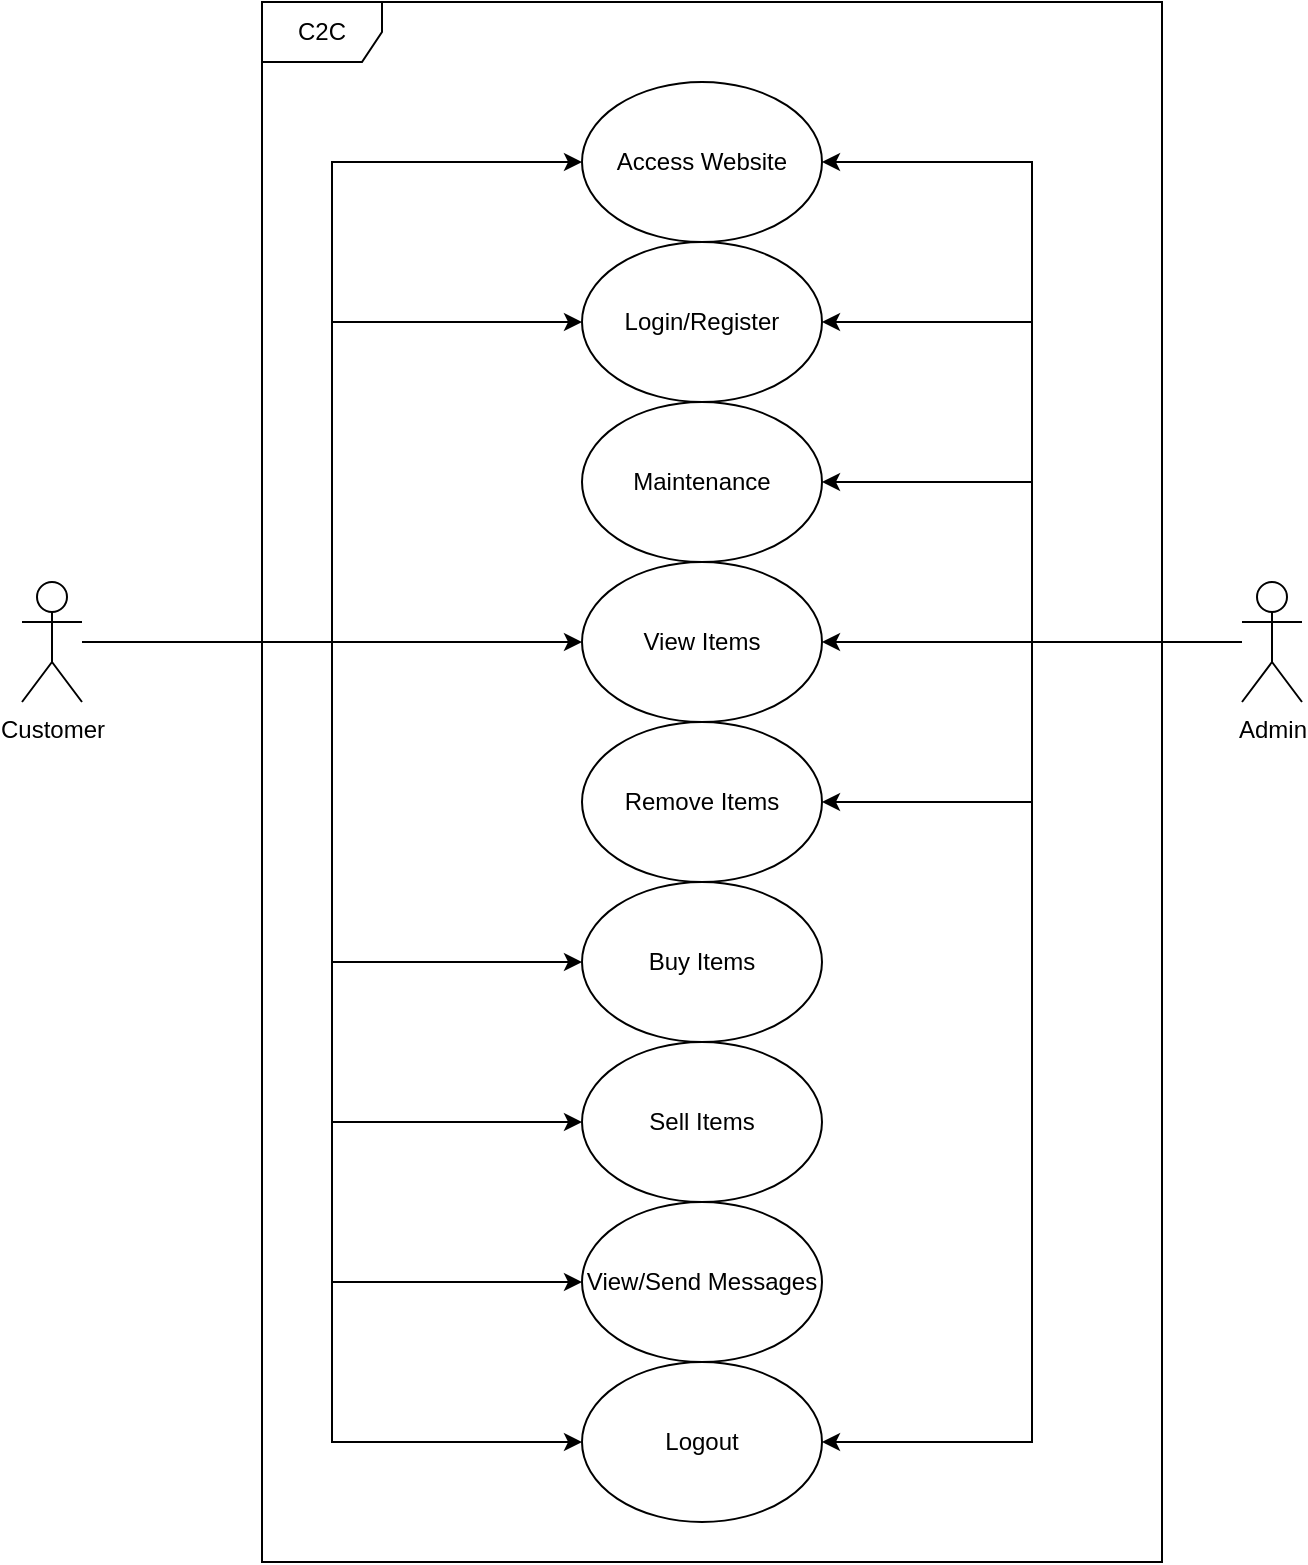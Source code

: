<mxfile version="27.1.4">
  <diagram name="Page-1" id="zP2NaF32iONbAKyUyYAg">
    <mxGraphModel dx="2066" dy="1145" grid="1" gridSize="10" guides="1" tooltips="1" connect="1" arrows="1" fold="1" page="1" pageScale="1" pageWidth="850" pageHeight="1100" math="0" shadow="0">
      <root>
        <mxCell id="0" />
        <mxCell id="1" parent="0" />
        <mxCell id="fsYfRgU25NYUROSfOwJK-12" style="edgeStyle=orthogonalEdgeStyle;rounded=0;orthogonalLoop=1;jettySize=auto;html=1;entryX=0;entryY=0.5;entryDx=0;entryDy=0;" edge="1" parent="1" source="fsYfRgU25NYUROSfOwJK-1" target="fsYfRgU25NYUROSfOwJK-5">
          <mxGeometry relative="1" as="geometry" />
        </mxCell>
        <mxCell id="fsYfRgU25NYUROSfOwJK-13" style="edgeStyle=orthogonalEdgeStyle;rounded=0;orthogonalLoop=1;jettySize=auto;html=1;entryX=0;entryY=0.5;entryDx=0;entryDy=0;" edge="1" parent="1" source="fsYfRgU25NYUROSfOwJK-1" target="fsYfRgU25NYUROSfOwJK-6">
          <mxGeometry relative="1" as="geometry" />
        </mxCell>
        <mxCell id="fsYfRgU25NYUROSfOwJK-14" style="edgeStyle=orthogonalEdgeStyle;rounded=0;orthogonalLoop=1;jettySize=auto;html=1;entryX=0;entryY=0.5;entryDx=0;entryDy=0;" edge="1" parent="1" source="fsYfRgU25NYUROSfOwJK-1" target="fsYfRgU25NYUROSfOwJK-7">
          <mxGeometry relative="1" as="geometry" />
        </mxCell>
        <mxCell id="fsYfRgU25NYUROSfOwJK-15" style="edgeStyle=orthogonalEdgeStyle;rounded=0;orthogonalLoop=1;jettySize=auto;html=1;entryX=0;entryY=0.5;entryDx=0;entryDy=0;" edge="1" parent="1" source="fsYfRgU25NYUROSfOwJK-1" target="fsYfRgU25NYUROSfOwJK-4">
          <mxGeometry relative="1" as="geometry" />
        </mxCell>
        <mxCell id="fsYfRgU25NYUROSfOwJK-16" style="edgeStyle=orthogonalEdgeStyle;rounded=0;orthogonalLoop=1;jettySize=auto;html=1;entryX=0;entryY=0.5;entryDx=0;entryDy=0;" edge="1" parent="1" source="fsYfRgU25NYUROSfOwJK-1" target="fsYfRgU25NYUROSfOwJK-3">
          <mxGeometry relative="1" as="geometry" />
        </mxCell>
        <mxCell id="fsYfRgU25NYUROSfOwJK-21" style="edgeStyle=orthogonalEdgeStyle;rounded=0;orthogonalLoop=1;jettySize=auto;html=1;entryX=0;entryY=0.5;entryDx=0;entryDy=0;" edge="1" parent="1" source="fsYfRgU25NYUROSfOwJK-1" target="fsYfRgU25NYUROSfOwJK-10">
          <mxGeometry relative="1" as="geometry" />
        </mxCell>
        <mxCell id="fsYfRgU25NYUROSfOwJK-24" style="edgeStyle=orthogonalEdgeStyle;rounded=0;orthogonalLoop=1;jettySize=auto;html=1;entryX=0;entryY=0.5;entryDx=0;entryDy=0;" edge="1" parent="1" source="fsYfRgU25NYUROSfOwJK-1" target="fsYfRgU25NYUROSfOwJK-9">
          <mxGeometry relative="1" as="geometry" />
        </mxCell>
        <mxCell id="fsYfRgU25NYUROSfOwJK-1" value="Customer" style="shape=umlActor;verticalLabelPosition=bottom;verticalAlign=top;html=1;outlineConnect=0;" vertex="1" parent="1">
          <mxGeometry x="90" y="400" width="30" height="60" as="geometry" />
        </mxCell>
        <mxCell id="fsYfRgU25NYUROSfOwJK-3" value="Access Website" style="ellipse;whiteSpace=wrap;html=1;" vertex="1" parent="1">
          <mxGeometry x="370" y="150" width="120" height="80" as="geometry" />
        </mxCell>
        <mxCell id="fsYfRgU25NYUROSfOwJK-4" value="Login/Register" style="ellipse;whiteSpace=wrap;html=1;" vertex="1" parent="1">
          <mxGeometry x="370" y="230" width="120" height="80" as="geometry" />
        </mxCell>
        <mxCell id="fsYfRgU25NYUROSfOwJK-5" value="View Items" style="ellipse;whiteSpace=wrap;html=1;" vertex="1" parent="1">
          <mxGeometry x="370" y="390" width="120" height="80" as="geometry" />
        </mxCell>
        <mxCell id="fsYfRgU25NYUROSfOwJK-6" value="Buy Items" style="ellipse;whiteSpace=wrap;html=1;" vertex="1" parent="1">
          <mxGeometry x="370" y="550" width="120" height="80" as="geometry" />
        </mxCell>
        <mxCell id="fsYfRgU25NYUROSfOwJK-7" value="Sell Items" style="ellipse;whiteSpace=wrap;html=1;" vertex="1" parent="1">
          <mxGeometry x="370" y="630" width="120" height="80" as="geometry" />
        </mxCell>
        <mxCell id="fsYfRgU25NYUROSfOwJK-8" value="Maintenance" style="ellipse;whiteSpace=wrap;html=1;" vertex="1" parent="1">
          <mxGeometry x="370" y="310" width="120" height="80" as="geometry" />
        </mxCell>
        <mxCell id="fsYfRgU25NYUROSfOwJK-9" value="View/Send Messages" style="ellipse;whiteSpace=wrap;html=1;" vertex="1" parent="1">
          <mxGeometry x="370" y="710" width="120" height="80" as="geometry" />
        </mxCell>
        <mxCell id="fsYfRgU25NYUROSfOwJK-10" value="Logout" style="ellipse;whiteSpace=wrap;html=1;" vertex="1" parent="1">
          <mxGeometry x="370" y="790" width="120" height="80" as="geometry" />
        </mxCell>
        <mxCell id="fsYfRgU25NYUROSfOwJK-17" style="edgeStyle=orthogonalEdgeStyle;rounded=0;orthogonalLoop=1;jettySize=auto;html=1;entryX=1;entryY=0.5;entryDx=0;entryDy=0;" edge="1" parent="1" source="fsYfRgU25NYUROSfOwJK-11" target="fsYfRgU25NYUROSfOwJK-3">
          <mxGeometry relative="1" as="geometry" />
        </mxCell>
        <mxCell id="fsYfRgU25NYUROSfOwJK-18" style="edgeStyle=orthogonalEdgeStyle;rounded=0;orthogonalLoop=1;jettySize=auto;html=1;entryX=1;entryY=0.5;entryDx=0;entryDy=0;" edge="1" parent="1" source="fsYfRgU25NYUROSfOwJK-11" target="fsYfRgU25NYUROSfOwJK-4">
          <mxGeometry relative="1" as="geometry" />
        </mxCell>
        <mxCell id="fsYfRgU25NYUROSfOwJK-19" style="edgeStyle=orthogonalEdgeStyle;rounded=0;orthogonalLoop=1;jettySize=auto;html=1;entryX=1;entryY=0.5;entryDx=0;entryDy=0;" edge="1" parent="1" source="fsYfRgU25NYUROSfOwJK-11" target="fsYfRgU25NYUROSfOwJK-8">
          <mxGeometry relative="1" as="geometry" />
        </mxCell>
        <mxCell id="fsYfRgU25NYUROSfOwJK-20" style="edgeStyle=orthogonalEdgeStyle;rounded=0;orthogonalLoop=1;jettySize=auto;html=1;entryX=1;entryY=0.5;entryDx=0;entryDy=0;" edge="1" parent="1" source="fsYfRgU25NYUROSfOwJK-11" target="fsYfRgU25NYUROSfOwJK-10">
          <mxGeometry relative="1" as="geometry" />
        </mxCell>
        <mxCell id="fsYfRgU25NYUROSfOwJK-23" style="edgeStyle=orthogonalEdgeStyle;rounded=0;orthogonalLoop=1;jettySize=auto;html=1;entryX=1;entryY=0.5;entryDx=0;entryDy=0;" edge="1" parent="1" source="fsYfRgU25NYUROSfOwJK-11" target="fsYfRgU25NYUROSfOwJK-5">
          <mxGeometry relative="1" as="geometry" />
        </mxCell>
        <mxCell id="fsYfRgU25NYUROSfOwJK-26" style="edgeStyle=orthogonalEdgeStyle;rounded=0;orthogonalLoop=1;jettySize=auto;html=1;entryX=1;entryY=0.5;entryDx=0;entryDy=0;" edge="1" parent="1" source="fsYfRgU25NYUROSfOwJK-11" target="fsYfRgU25NYUROSfOwJK-25">
          <mxGeometry relative="1" as="geometry" />
        </mxCell>
        <mxCell id="fsYfRgU25NYUROSfOwJK-11" value="Admin" style="shape=umlActor;verticalLabelPosition=bottom;verticalAlign=top;html=1;outlineConnect=0;" vertex="1" parent="1">
          <mxGeometry x="700" y="400" width="30" height="60" as="geometry" />
        </mxCell>
        <mxCell id="fsYfRgU25NYUROSfOwJK-22" value="C2C" style="shape=umlFrame;whiteSpace=wrap;html=1;pointerEvents=0;" vertex="1" parent="1">
          <mxGeometry x="210" y="110" width="450" height="780" as="geometry" />
        </mxCell>
        <mxCell id="fsYfRgU25NYUROSfOwJK-25" value="Remove Items" style="ellipse;whiteSpace=wrap;html=1;" vertex="1" parent="1">
          <mxGeometry x="370" y="470" width="120" height="80" as="geometry" />
        </mxCell>
      </root>
    </mxGraphModel>
  </diagram>
</mxfile>

